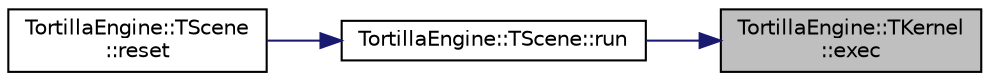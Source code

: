 digraph "TortillaEngine::TKernel::exec"
{
 // LATEX_PDF_SIZE
  edge [fontname="Helvetica",fontsize="10",labelfontname="Helvetica",labelfontsize="10"];
  node [fontname="Helvetica",fontsize="10",shape=record];
  rankdir="RL";
  Node1 [label="TortillaEngine::TKernel\l::exec",height=0.2,width=0.4,color="black", fillcolor="grey75", style="filled", fontcolor="black",tooltip="Executes all the tasks in order or priority before initialize them."];
  Node1 -> Node2 [dir="back",color="midnightblue",fontsize="10",style="solid",fontname="Helvetica"];
  Node2 [label="TortillaEngine::TScene::run",height=0.2,width=0.4,color="black", fillcolor="white", style="filled",URL="$class_tortilla_engine_1_1_t_scene.html#a58e6e609ded67fc5fe0f803053263498",tooltip="Runs the scene."];
  Node2 -> Node3 [dir="back",color="midnightblue",fontsize="10",style="solid",fontname="Helvetica"];
  Node3 [label="TortillaEngine::TScene\l::reset",height=0.2,width=0.4,color="black", fillcolor="white", style="filled",URL="$class_tortilla_engine_1_1_t_scene.html#ab58f474355ca37d46c7fc8c42a048c5b",tooltip="Stops the execution and reloads the scene before resuming the execution."];
}
